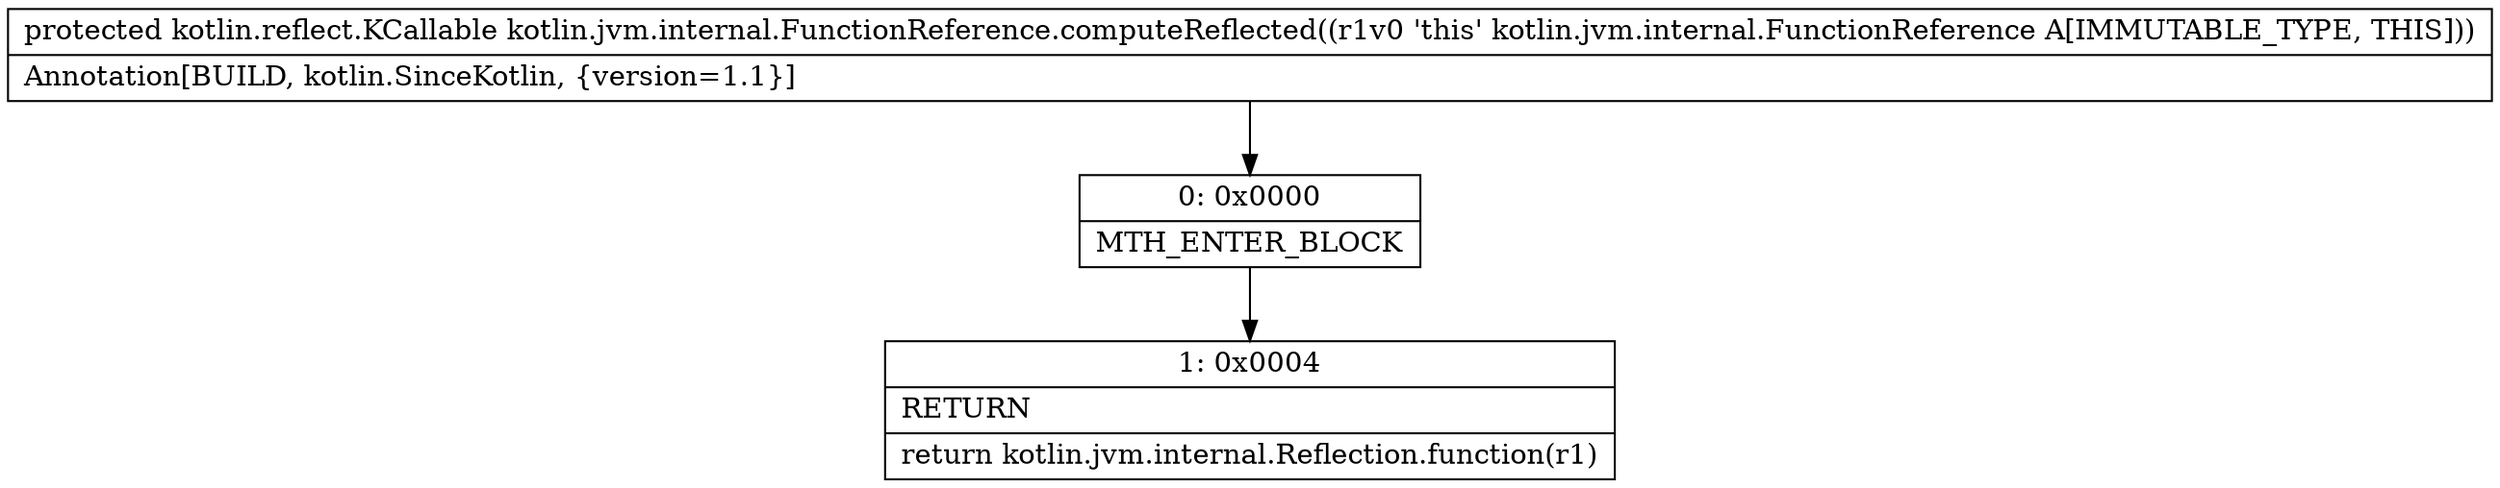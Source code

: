 digraph "CFG forkotlin.jvm.internal.FunctionReference.computeReflected()Lkotlin\/reflect\/KCallable;" {
Node_0 [shape=record,label="{0\:\ 0x0000|MTH_ENTER_BLOCK\l}"];
Node_1 [shape=record,label="{1\:\ 0x0004|RETURN\l|return kotlin.jvm.internal.Reflection.function(r1)\l}"];
MethodNode[shape=record,label="{protected kotlin.reflect.KCallable kotlin.jvm.internal.FunctionReference.computeReflected((r1v0 'this' kotlin.jvm.internal.FunctionReference A[IMMUTABLE_TYPE, THIS]))  | Annotation[BUILD, kotlin.SinceKotlin, \{version=1.1\}]\l}"];
MethodNode -> Node_0;
Node_0 -> Node_1;
}


